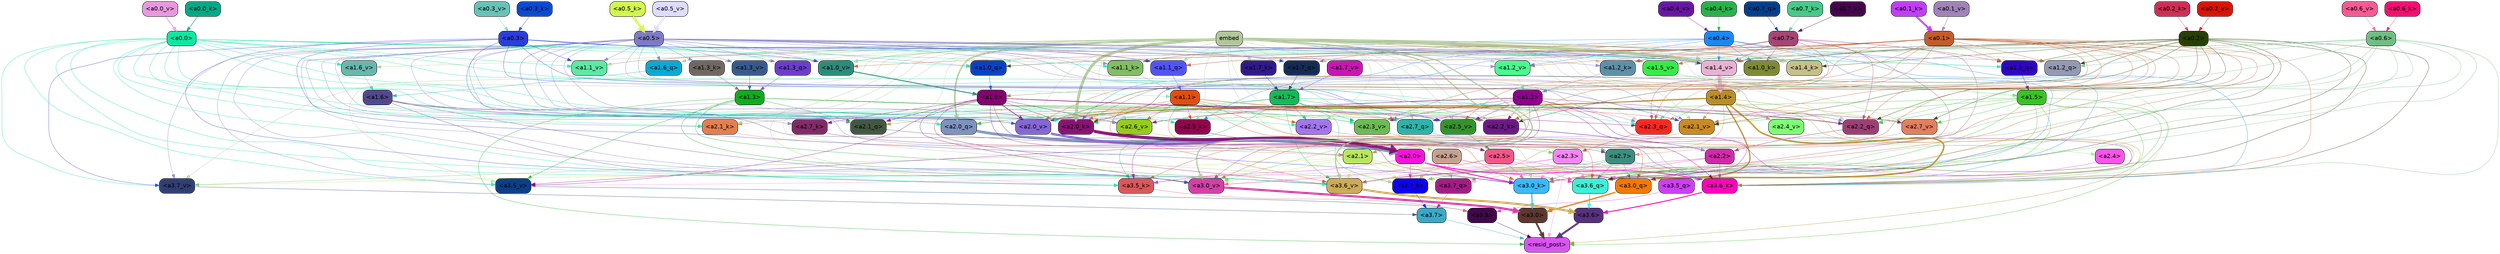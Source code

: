strict digraph "" {
	graph [bgcolor=transparent,
		layout=dot,
		overlap=false,
		splines=true
	];
	"<a3.7>"	[color=black,
		fillcolor="#39a9c5",
		fontname=Helvetica,
		shape=box,
		style="filled, rounded"];
	"<resid_post>"	[color=black,
		fillcolor="#d954f0",
		fontname=Helvetica,
		shape=box,
		style="filled, rounded"];
	"<a3.7>" -> "<resid_post>"	[color="#39a9c5",
		penwidth=0.6239100098609924];
	"<a3.6>"	[color=black,
		fillcolor="#57317d",
		fontname=Helvetica,
		shape=box,
		style="filled, rounded"];
	"<a3.6>" -> "<resid_post>"	[color="#57317d",
		penwidth=4.569062113761902];
	"<a3.5>"	[color=black,
		fillcolor="#3f084b",
		fontname=Helvetica,
		shape=box,
		style="filled, rounded"];
	"<a3.5>" -> "<resid_post>"	[color="#3f084b",
		penwidth=0.6];
	"<a3.0>"	[color=black,
		fillcolor="#5d3730",
		fontname=Helvetica,
		shape=box,
		style="filled, rounded"];
	"<a3.0>" -> "<resid_post>"	[color="#5d3730",
		penwidth=4.283544182777405];
	"<a2.3>"	[color=black,
		fillcolor="#f487f3",
		fontname=Helvetica,
		shape=box,
		style="filled, rounded"];
	"<a2.3>" -> "<resid_post>"	[color="#f487f3",
		penwidth=0.6];
	"<a3.7_q>"	[color=black,
		fillcolor="#a31b84",
		fontname=Helvetica,
		shape=box,
		style="filled, rounded"];
	"<a2.3>" -> "<a3.7_q>"	[color="#f487f3",
		penwidth=0.6];
	"<a3.6_q>"	[color=black,
		fillcolor="#3cf0d7",
		fontname=Helvetica,
		shape=box,
		style="filled, rounded"];
	"<a2.3>" -> "<a3.6_q>"	[color="#f487f3",
		penwidth=0.6];
	"<a3.5_q>"	[color=black,
		fillcolor="#cd3ef4",
		fontname=Helvetica,
		shape=box,
		style="filled, rounded"];
	"<a2.3>" -> "<a3.5_q>"	[color="#f487f3",
		penwidth=0.6];
	"<a3.0_q>"	[color=black,
		fillcolor="#f37804",
		fontname=Helvetica,
		shape=box,
		style="filled, rounded"];
	"<a2.3>" -> "<a3.0_q>"	[color="#f487f3",
		penwidth=0.6];
	"<a3.0_k>"	[color=black,
		fillcolor="#38b9fb",
		fontname=Helvetica,
		shape=box,
		style="filled, rounded"];
	"<a2.3>" -> "<a3.0_k>"	[color="#f487f3",
		penwidth=0.6];
	"<a3.6_v>"	[color=black,
		fillcolor="#cbab59",
		fontname=Helvetica,
		shape=box,
		style="filled, rounded"];
	"<a2.3>" -> "<a3.6_v>"	[color="#f487f3",
		penwidth=0.6];
	"<a3.5_v>"	[color=black,
		fillcolor="#0b3f89",
		fontname=Helvetica,
		shape=box,
		style="filled, rounded"];
	"<a2.3>" -> "<a3.5_v>"	[color="#f487f3",
		penwidth=0.6];
	"<a3.0_v>"	[color=black,
		fillcolor="#d43fa5",
		fontname=Helvetica,
		shape=box,
		style="filled, rounded"];
	"<a2.3>" -> "<a3.0_v>"	[color="#f487f3",
		penwidth=0.6];
	"<a1.5>"	[color=black,
		fillcolor="#37c423",
		fontname=Helvetica,
		shape=box,
		style="filled, rounded"];
	"<a1.5>" -> "<resid_post>"	[color="#37c423",
		penwidth=0.6];
	"<a1.5>" -> "<a3.6_q>"	[color="#37c423",
		penwidth=0.6];
	"<a1.5>" -> "<a3.5_q>"	[color="#37c423",
		penwidth=0.6];
	"<a1.5>" -> "<a3.0_q>"	[color="#37c423",
		penwidth=0.6];
	"<a3.6_k>"	[color=black,
		fillcolor="#ff04bc",
		fontname=Helvetica,
		shape=box,
		style="filled, rounded"];
	"<a1.5>" -> "<a3.6_k>"	[color="#37c423",
		penwidth=0.6];
	"<a1.5>" -> "<a3.0_k>"	[color="#37c423",
		penwidth=0.6];
	"<a2.2_q>"	[color=black,
		fillcolor="#9c3f73",
		fontname=Helvetica,
		shape=box,
		style="filled, rounded"];
	"<a1.5>" -> "<a2.2_q>"	[color="#37c423",
		penwidth=0.6];
	"<a2.7_v>"	[color=black,
		fillcolor="#e27e5e",
		fontname=Helvetica,
		shape=box,
		style="filled, rounded"];
	"<a1.5>" -> "<a2.7_v>"	[color="#37c423",
		penwidth=0.6];
	"<a2.6_v>"	[color=black,
		fillcolor="#96cc19",
		fontname=Helvetica,
		shape=box,
		style="filled, rounded"];
	"<a1.5>" -> "<a2.6_v>"	[color="#37c423",
		penwidth=0.6];
	"<a2.1_v>"	[color=black,
		fillcolor="#c98923",
		fontname=Helvetica,
		shape=box,
		style="filled, rounded"];
	"<a1.5>" -> "<a2.1_v>"	[color="#37c423",
		penwidth=0.6];
	"<a1.4>"	[color=black,
		fillcolor="#ba8e26",
		fontname=Helvetica,
		shape=box,
		style="filled, rounded"];
	"<a1.4>" -> "<resid_post>"	[color="#ba8e26",
		penwidth=0.6];
	"<a1.4>" -> "<a3.7_q>"	[color="#ba8e26",
		penwidth=0.6];
	"<a1.4>" -> "<a3.6_q>"	[color="#ba8e26",
		penwidth=2.7536282539367676];
	"<a1.4>" -> "<a3.5_q>"	[color="#ba8e26",
		penwidth=0.6];
	"<a1.4>" -> "<a3.0_q>"	[color="#ba8e26",
		penwidth=3.3369133472442627];
	"<a2.3_q>"	[color=black,
		fillcolor="#fa2821",
		fontname=Helvetica,
		shape=box,
		style="filled, rounded"];
	"<a1.4>" -> "<a2.3_q>"	[color="#ba8e26",
		penwidth=0.6];
	"<a1.4>" -> "<a2.2_q>"	[color="#ba8e26",
		penwidth=0.6];
	"<a2.1_q>"	[color=black,
		fillcolor="#425842",
		fontname=Helvetica,
		shape=box,
		style="filled, rounded"];
	"<a1.4>" -> "<a2.1_q>"	[color="#ba8e26",
		penwidth=0.6];
	"<a2.0_q>"	[color=black,
		fillcolor="#7d92be",
		fontname=Helvetica,
		shape=box,
		style="filled, rounded"];
	"<a1.4>" -> "<a2.0_q>"	[color="#ba8e26",
		penwidth=0.6];
	"<a2.1_k>"	[color=black,
		fillcolor="#e37f4d",
		fontname=Helvetica,
		shape=box,
		style="filled, rounded"];
	"<a1.4>" -> "<a2.1_k>"	[color="#ba8e26",
		penwidth=0.6];
	"<a1.4>" -> "<a2.7_v>"	[color="#ba8e26",
		penwidth=0.6];
	"<a1.4>" -> "<a2.6_v>"	[color="#ba8e26",
		penwidth=0.6];
	"<a2.5_v>"	[color=black,
		fillcolor="#34922e",
		fontname=Helvetica,
		shape=box,
		style="filled, rounded"];
	"<a1.4>" -> "<a2.5_v>"	[color="#ba8e26",
		penwidth=0.6];
	"<a2.4_v>"	[color=black,
		fillcolor="#7efd74",
		fontname=Helvetica,
		shape=box,
		style="filled, rounded"];
	"<a1.4>" -> "<a2.4_v>"	[color="#ba8e26",
		penwidth=0.6];
	"<a1.4>" -> "<a2.1_v>"	[color="#ba8e26",
		penwidth=0.6];
	"<a2.0_v>"	[color=black,
		fillcolor="#8467d3",
		fontname=Helvetica,
		shape=box,
		style="filled, rounded"];
	"<a1.4>" -> "<a2.0_v>"	[color="#ba8e26",
		penwidth=2.2818827629089355];
	"<a1.3>"	[color=black,
		fillcolor="#0fac1d",
		fontname=Helvetica,
		shape=box,
		style="filled, rounded"];
	"<a1.3>" -> "<resid_post>"	[color="#0fac1d",
		penwidth=0.6];
	"<a1.3>" -> "<a3.6_v>"	[color="#0fac1d",
		penwidth=0.6];
	"<a1.3>" -> "<a3.5_v>"	[color="#0fac1d",
		penwidth=0.6];
	"<a1.3>" -> "<a3.0_v>"	[color="#0fac1d",
		penwidth=0.6];
	"<a1.3>" -> "<a2.2_q>"	[color="#0fac1d",
		penwidth=0.6];
	"<a1.3>" -> "<a2.1_q>"	[color="#0fac1d",
		penwidth=0.6];
	"<a2.2_k>"	[color=black,
		fillcolor="#6a1985",
		fontname=Helvetica,
		shape=box,
		style="filled, rounded"];
	"<a1.3>" -> "<a2.2_k>"	[color="#0fac1d",
		penwidth=0.6];
	"<a1.3>" -> "<a2.5_v>"	[color="#0fac1d",
		penwidth=0.6];
	"<a3.7_q>" -> "<a3.7>"	[color="#a31b84",
		penwidth=0.6];
	"<a3.6_q>" -> "<a3.6>"	[color="#3cf0d7",
		penwidth=2.0344843566417694];
	"<a3.5_q>" -> "<a3.5>"	[color="#cd3ef4",
		penwidth=0.6];
	"<a3.0_q>" -> "<a3.0>"	[color="#f37804",
		penwidth=2.863015294075012];
	"<a3.7_k>"	[color=black,
		fillcolor="#0d02f0",
		fontname=Helvetica,
		shape=box,
		style="filled, rounded"];
	"<a3.7_k>" -> "<a3.7>"	[color="#0d02f0",
		penwidth=0.6];
	"<a3.6_k>" -> "<a3.6>"	[color="#ff04bc",
		penwidth=2.1770318150520325];
	"<a3.5_k>"	[color=black,
		fillcolor="#da575a",
		fontname=Helvetica,
		shape=box,
		style="filled, rounded"];
	"<a3.5_k>" -> "<a3.5>"	[color="#da575a",
		penwidth=0.6];
	"<a3.0_k>" -> "<a3.0>"	[color="#38b9fb",
		penwidth=2.6323853135108948];
	"<a3.7_v>"	[color=black,
		fillcolor="#303e74",
		fontname=Helvetica,
		shape=box,
		style="filled, rounded"];
	"<a3.7_v>" -> "<a3.7>"	[color="#303e74",
		penwidth=0.6];
	"<a3.6_v>" -> "<a3.6>"	[color="#cbab59",
		penwidth=4.972373723983765];
	"<a3.5_v>" -> "<a3.5>"	[color="#0b3f89",
		penwidth=0.6];
	"<a3.0_v>" -> "<a3.0>"	[color="#d43fa5",
		penwidth=5.1638524532318115];
	"<a2.6>"	[color=black,
		fillcolor="#c7a090",
		fontname=Helvetica,
		shape=box,
		style="filled, rounded"];
	"<a2.6>" -> "<a3.7_q>"	[color="#c7a090",
		penwidth=0.6];
	"<a2.6>" -> "<a3.6_q>"	[color="#c7a090",
		penwidth=0.6];
	"<a2.6>" -> "<a3.0_q>"	[color="#c7a090",
		penwidth=0.6];
	"<a2.6>" -> "<a3.7_k>"	[color="#c7a090",
		penwidth=0.6];
	"<a2.6>" -> "<a3.6_k>"	[color="#c7a090",
		penwidth=0.6];
	"<a2.6>" -> "<a3.5_k>"	[color="#c7a090",
		penwidth=0.6];
	"<a2.6>" -> "<a3.0_k>"	[color="#c7a090",
		penwidth=0.6];
	"<a2.1>"	[color=black,
		fillcolor="#b8e65f",
		fontname=Helvetica,
		shape=box,
		style="filled, rounded"];
	"<a2.1>" -> "<a3.7_q>"	[color="#b8e65f",
		penwidth=0.6];
	"<a2.1>" -> "<a3.6_q>"	[color="#b8e65f",
		penwidth=0.6];
	"<a2.1>" -> "<a3.5_q>"	[color="#b8e65f",
		penwidth=0.6];
	"<a2.1>" -> "<a3.0_q>"	[color="#b8e65f",
		penwidth=0.6];
	"<a2.1>" -> "<a3.7_k>"	[color="#b8e65f",
		penwidth=0.6];
	"<a2.1>" -> "<a3.6_k>"	[color="#b8e65f",
		penwidth=0.6];
	"<a2.1>" -> "<a3.5_k>"	[color="#b8e65f",
		penwidth=0.6];
	"<a2.1>" -> "<a3.0_k>"	[color="#b8e65f",
		penwidth=0.6];
	"<a2.1>" -> "<a3.7_v>"	[color="#b8e65f",
		penwidth=0.6];
	"<a2.1>" -> "<a3.6_v>"	[color="#b8e65f",
		penwidth=0.6];
	"<a2.1>" -> "<a3.0_v>"	[color="#b8e65f",
		penwidth=0.6];
	"<a2.7>"	[color=black,
		fillcolor="#3b8e7d",
		fontname=Helvetica,
		shape=box,
		style="filled, rounded"];
	"<a2.7>" -> "<a3.6_q>"	[color="#3b8e7d",
		penwidth=0.6];
	"<a2.7>" -> "<a3.0_q>"	[color="#3b8e7d",
		penwidth=0.6];
	"<a2.7>" -> "<a3.6_k>"	[color="#3b8e7d",
		penwidth=0.6];
	"<a2.7>" -> "<a3.0_k>"	[color="#3b8e7d",
		penwidth=0.6];
	"<a2.7>" -> "<a3.6_v>"	[color="#3b8e7d",
		penwidth=0.6];
	"<a2.5>"	[color=black,
		fillcolor="#f05787",
		fontname=Helvetica,
		shape=box,
		style="filled, rounded"];
	"<a2.5>" -> "<a3.6_q>"	[color="#f05787",
		penwidth=0.6];
	"<a2.5>" -> "<a3.0_q>"	[color="#f05787",
		penwidth=0.6];
	"<a2.5>" -> "<a3.0_k>"	[color="#f05787",
		penwidth=0.6];
	"<a2.5>" -> "<a3.6_v>"	[color="#f05787",
		penwidth=0.6];
	"<a2.5>" -> "<a3.0_v>"	[color="#f05787",
		penwidth=0.6];
	"<a2.0>"	[color=black,
		fillcolor="#f812dd",
		fontname=Helvetica,
		shape=box,
		style="filled, rounded"];
	"<a2.0>" -> "<a3.6_q>"	[color="#f812dd",
		penwidth=0.6];
	"<a2.0>" -> "<a3.0_q>"	[color="#f812dd",
		penwidth=0.6];
	"<a2.0>" -> "<a3.7_k>"	[color="#f812dd",
		penwidth=0.6];
	"<a2.0>" -> "<a3.6_k>"	[color="#f812dd",
		penwidth=1.7047871947288513];
	"<a2.0>" -> "<a3.5_k>"	[color="#f812dd",
		penwidth=0.6];
	"<a2.0>" -> "<a3.0_k>"	[color="#f812dd",
		penwidth=2.239806979894638];
	"<a1.1>"	[color=black,
		fillcolor="#e24e0d",
		fontname=Helvetica,
		shape=box,
		style="filled, rounded"];
	"<a1.1>" -> "<a3.6_q>"	[color="#e24e0d",
		penwidth=0.6];
	"<a1.1>" -> "<a3.0_q>"	[color="#e24e0d",
		penwidth=0.6];
	"<a1.1>" -> "<a3.0_k>"	[color="#e24e0d",
		penwidth=0.6];
	"<a1.1>" -> "<a3.6_v>"	[color="#e24e0d",
		penwidth=0.6];
	"<a2.7_q>"	[color=black,
		fillcolor="#2eb2a8",
		fontname=Helvetica,
		shape=box,
		style="filled, rounded"];
	"<a1.1>" -> "<a2.7_q>"	[color="#e24e0d",
		penwidth=0.6];
	"<a2.5_k>"	[color=black,
		fillcolor="#91054d",
		fontname=Helvetica,
		shape=box,
		style="filled, rounded"];
	"<a1.1>" -> "<a2.5_k>"	[color="#e24e0d",
		penwidth=0.6];
	"<a2.0_k>"	[color=black,
		fillcolor="#881373",
		fontname=Helvetica,
		shape=box,
		style="filled, rounded"];
	"<a1.1>" -> "<a2.0_k>"	[color="#e24e0d",
		penwidth=0.6];
	"<a1.1>" -> "<a2.6_v>"	[color="#e24e0d",
		penwidth=0.6];
	"<a2.2_v>"	[color=black,
		fillcolor="#a375ed",
		fontname=Helvetica,
		shape=box,
		style="filled, rounded"];
	"<a1.1>" -> "<a2.2_v>"	[color="#e24e0d",
		penwidth=0.6];
	"<a1.1>" -> "<a2.1_v>"	[color="#e24e0d",
		penwidth=0.6];
	"<a1.1>" -> "<a2.0_v>"	[color="#e24e0d",
		penwidth=0.6];
	"<a0.4>"	[color=black,
		fillcolor="#1a87f6",
		fontname=Helvetica,
		shape=box,
		style="filled, rounded"];
	"<a0.4>" -> "<a3.6_q>"	[color="#1a87f6",
		penwidth=0.6];
	"<a0.4>" -> "<a3.0_q>"	[color="#1a87f6",
		penwidth=0.6];
	"<a0.4>" -> "<a3.6_k>"	[color="#1a87f6",
		penwidth=0.6];
	"<a0.4>" -> "<a2.5_k>"	[color="#1a87f6",
		penwidth=0.6];
	"<a0.4>" -> "<a2.0_k>"	[color="#1a87f6",
		penwidth=0.6];
	"<a1.4_k>"	[color=black,
		fillcolor="#c5c08a",
		fontname=Helvetica,
		shape=box,
		style="filled, rounded"];
	"<a0.4>" -> "<a1.4_k>"	[color="#1a87f6",
		penwidth=0.6];
	"<a1.1_k>"	[color=black,
		fillcolor="#80bd63",
		fontname=Helvetica,
		shape=box,
		style="filled, rounded"];
	"<a0.4>" -> "<a1.1_k>"	[color="#1a87f6",
		penwidth=0.6];
	"<a1.0_k>"	[color=black,
		fillcolor="#7e8a33",
		fontname=Helvetica,
		shape=box,
		style="filled, rounded"];
	"<a0.4>" -> "<a1.0_k>"	[color="#1a87f6",
		penwidth=0.6];
	"<a1.4_v>"	[color=black,
		fillcolor="#e7b1d1",
		fontname=Helvetica,
		shape=box,
		style="filled, rounded"];
	"<a0.4>" -> "<a1.4_v>"	[color="#1a87f6",
		penwidth=0.6];
	"<a1.2_v>"	[color=black,
		fillcolor="#49f88e",
		fontname=Helvetica,
		shape=box,
		style="filled, rounded"];
	"<a0.4>" -> "<a1.2_v>"	[color="#1a87f6",
		penwidth=0.6];
	"<a0.2>"	[color=black,
		fillcolor="#283f05",
		fontname=Helvetica,
		shape=box,
		style="filled, rounded"];
	"<a0.2>" -> "<a3.6_q>"	[color="#283f05",
		penwidth=0.6];
	"<a0.2>" -> "<a3.0_q>"	[color="#283f05",
		penwidth=0.6];
	"<a0.2>" -> "<a3.6_k>"	[color="#283f05",
		penwidth=0.6];
	"<a0.2>" -> "<a3.0_k>"	[color="#283f05",
		penwidth=0.6];
	"<a0.2>" -> "<a2.2_q>"	[color="#283f05",
		penwidth=0.6];
	"<a0.2>" -> "<a2.2_k>"	[color="#283f05",
		penwidth=0.6];
	"<a0.2>" -> "<a2.0_k>"	[color="#283f05",
		penwidth=0.6];
	"<a0.2>" -> "<a2.7_v>"	[color="#283f05",
		penwidth=0.6];
	"<a0.2>" -> "<a2.1_v>"	[color="#283f05",
		penwidth=0.6];
	"<a0.2>" -> "<a2.0_v>"	[color="#283f05",
		penwidth=0.6];
	"<a1.5_q>"	[color=black,
		fillcolor="#2f04c3",
		fontname=Helvetica,
		shape=box,
		style="filled, rounded"];
	"<a0.2>" -> "<a1.5_q>"	[color="#283f05",
		penwidth=0.6];
	"<a1.2_q>"	[color=black,
		fillcolor="#9399b2",
		fontname=Helvetica,
		shape=box,
		style="filled, rounded"];
	"<a0.2>" -> "<a1.2_q>"	[color="#283f05",
		penwidth=0.6];
	"<a1.0_q>"	[color=black,
		fillcolor="#0941c6",
		fontname=Helvetica,
		shape=box,
		style="filled, rounded"];
	"<a0.2>" -> "<a1.0_q>"	[color="#283f05",
		penwidth=0.6];
	"<a0.2>" -> "<a1.4_k>"	[color="#283f05",
		penwidth=0.6];
	"<a0.2>" -> "<a1.0_k>"	[color="#283f05",
		penwidth=0.6];
	"<a0.2>" -> "<a1.4_v>"	[color="#283f05",
		penwidth=0.6];
	"<a2.4>"	[color=black,
		fillcolor="#fb53ea",
		fontname=Helvetica,
		shape=box,
		style="filled, rounded"];
	"<a2.4>" -> "<a3.5_q>"	[color="#fb53ea",
		penwidth=0.6];
	"<a2.4>" -> "<a3.0_q>"	[color="#fb53ea",
		penwidth=0.6];
	"<a1.2>"	[color=black,
		fillcolor="#8f028e",
		fontname=Helvetica,
		shape=box,
		style="filled, rounded"];
	"<a1.2>" -> "<a3.0_q>"	[color="#8f028e",
		penwidth=0.6];
	"<a1.2>" -> "<a3.6_k>"	[color="#8f028e",
		penwidth=0.6];
	"<a1.2>" -> "<a3.5_k>"	[color="#8f028e",
		penwidth=0.6];
	"<a1.2>" -> "<a3.0_k>"	[color="#8f028e",
		penwidth=0.6];
	"<a1.2>" -> "<a3.5_v>"	[color="#8f028e",
		penwidth=0.6];
	"<a1.2>" -> "<a2.7_q>"	[color="#8f028e",
		penwidth=0.6];
	"<a1.2>" -> "<a2.2_q>"	[color="#8f028e",
		penwidth=0.6];
	"<a1.2>" -> "<a2.2_k>"	[color="#8f028e",
		penwidth=0.6];
	"<a1.2>" -> "<a2.6_v>"	[color="#8f028e",
		penwidth=0.6];
	"<a1.2>" -> "<a2.5_v>"	[color="#8f028e",
		penwidth=0.6];
	"<a2.3_v>"	[color=black,
		fillcolor="#6bba53",
		fontname=Helvetica,
		shape=box,
		style="filled, rounded"];
	"<a1.2>" -> "<a2.3_v>"	[color="#8f028e",
		penwidth=0.6];
	"<a1.2>" -> "<a2.0_v>"	[color="#8f028e",
		penwidth=0.6];
	"<a1.7>"	[color=black,
		fillcolor="#13ba58",
		fontname=Helvetica,
		shape=box,
		style="filled, rounded"];
	"<a1.7>" -> "<a3.7_k>"	[color="#13ba58",
		penwidth=0.6];
	"<a1.7>" -> "<a3.5_k>"	[color="#13ba58",
		penwidth=0.6];
	"<a1.7>" -> "<a3.6_v>"	[color="#13ba58",
		penwidth=0.6];
	"<a1.7>" -> "<a2.7_q>"	[color="#13ba58",
		penwidth=0.6];
	"<a1.7>" -> "<a2.2_q>"	[color="#13ba58",
		penwidth=0.6];
	"<a1.7>" -> "<a2.0_q>"	[color="#13ba58",
		penwidth=0.6];
	"<a1.7>" -> "<a2.2_k>"	[color="#13ba58",
		penwidth=0.6];
	"<a1.7>" -> "<a2.0_k>"	[color="#13ba58",
		penwidth=0.6];
	"<a1.7>" -> "<a2.5_v>"	[color="#13ba58",
		penwidth=0.6];
	"<a1.7>" -> "<a2.3_v>"	[color="#13ba58",
		penwidth=0.6];
	"<a1.7>" -> "<a2.2_v>"	[color="#13ba58",
		penwidth=0.6];
	"<a0.7>"	[color=black,
		fillcolor="#a54675",
		fontname=Helvetica,
		shape=box,
		style="filled, rounded"];
	"<a0.7>" -> "<a3.7_k>"	[color="#a54675",
		penwidth=0.6];
	"<a0.7>" -> "<a3.0_v>"	[color="#a54675",
		penwidth=0.6];
	"<a0.7>" -> "<a2.3_q>"	[color="#a54675",
		penwidth=0.6];
	"<a0.7>" -> "<a2.2_q>"	[color="#a54675",
		penwidth=0.6];
	"<a1.7_q>"	[color=black,
		fillcolor="#142c55",
		fontname=Helvetica,
		shape=box,
		style="filled, rounded"];
	"<a0.7>" -> "<a1.7_q>"	[color="#a54675",
		penwidth=0.6];
	"<a0.7>" -> "<a1.5_q>"	[color="#a54675",
		penwidth=0.6];
	"<a1.1_q>"	[color=black,
		fillcolor="#5253f6",
		fontname=Helvetica,
		shape=box,
		style="filled, rounded"];
	"<a0.7>" -> "<a1.1_q>"	[color="#a54675",
		penwidth=0.6];
	"<a1.2_k>"	[color=black,
		fillcolor="#5d90a7",
		fontname=Helvetica,
		shape=box,
		style="filled, rounded"];
	"<a0.7>" -> "<a1.2_k>"	[color="#a54675",
		penwidth=0.6];
	"<a0.7>" -> "<a1.0_k>"	[color="#a54675",
		penwidth=0.6];
	"<a0.7>" -> "<a1.4_v>"	[color="#a54675",
		penwidth=0.6];
	"<a1.1_v>"	[color=black,
		fillcolor="#5ce8a5",
		fontname=Helvetica,
		shape=box,
		style="filled, rounded"];
	"<a0.7>" -> "<a1.1_v>"	[color="#a54675",
		penwidth=0.6];
	"<a0.6>"	[color=black,
		fillcolor="#70be83",
		fontname=Helvetica,
		shape=box,
		style="filled, rounded"];
	"<a0.6>" -> "<a3.7_k>"	[color="#70be83",
		penwidth=0.6];
	"<a0.6>" -> "<a3.6_k>"	[color="#70be83",
		penwidth=0.6];
	"<a0.6>" -> "<a3.0_k>"	[color="#70be83",
		penwidth=0.6];
	"<a0.6>" -> "<a3.7_v>"	[color="#70be83",
		penwidth=0.6];
	"<a0.6>" -> "<a3.6_v>"	[color="#70be83",
		penwidth=0.6];
	"<a0.6>" -> "<a3.0_v>"	[color="#70be83",
		penwidth=0.6];
	"<a0.6>" -> "<a2.3_q>"	[color="#70be83",
		penwidth=0.6];
	"<a0.6>" -> "<a2.2_q>"	[color="#70be83",
		penwidth=0.6];
	"<a0.6>" -> "<a1.5_q>"	[color="#70be83",
		penwidth=0.6];
	"<a0.6>" -> "<a1.2_q>"	[color="#70be83",
		penwidth=0.6];
	"<a0.6>" -> "<a1.0_k>"	[color="#70be83",
		penwidth=0.6];
	"<a0.6>" -> "<a1.4_v>"	[color="#70be83",
		penwidth=0.6];
	embed	[color=black,
		fillcolor="#b1c79a",
		fontname=Helvetica,
		shape=box,
		style="filled, rounded"];
	embed -> "<a3.7_k>"	[color="#b1c79a",
		penwidth=0.6];
	embed -> "<a3.6_k>"	[color="#b1c79a",
		penwidth=0.6];
	embed -> "<a3.5_k>"	[color="#b1c79a",
		penwidth=0.6];
	embed -> "<a3.0_k>"	[color="#b1c79a",
		penwidth=0.6];
	embed -> "<a3.7_v>"	[color="#b1c79a",
		penwidth=0.6];
	embed -> "<a3.6_v>"	[color="#b1c79a",
		penwidth=2.7369276881217957];
	embed -> "<a3.5_v>"	[color="#b1c79a",
		penwidth=0.6];
	embed -> "<a3.0_v>"	[color="#b1c79a",
		penwidth=2.5778204202651978];
	embed -> "<a2.7_q>"	[color="#b1c79a",
		penwidth=0.6];
	embed -> "<a2.3_q>"	[color="#b1c79a",
		penwidth=0.6];
	embed -> "<a2.2_q>"	[color="#b1c79a",
		penwidth=0.6];
	embed -> "<a2.1_q>"	[color="#b1c79a",
		penwidth=0.6];
	embed -> "<a2.0_q>"	[color="#b1c79a",
		penwidth=3.459219217300415];
	embed -> "<a2.5_k>"	[color="#b1c79a",
		penwidth=0.6];
	embed -> "<a2.2_k>"	[color="#b1c79a",
		penwidth=0.6363201141357422];
	embed -> "<a2.1_k>"	[color="#b1c79a",
		penwidth=0.6];
	embed -> "<a2.0_k>"	[color="#b1c79a",
		penwidth=6.407642982900143];
	embed -> "<a2.7_v>"	[color="#b1c79a",
		penwidth=0.6];
	embed -> "<a2.6_v>"	[color="#b1c79a",
		penwidth=0.6];
	embed -> "<a2.5_v>"	[color="#b1c79a",
		penwidth=0.6];
	embed -> "<a2.3_v>"	[color="#b1c79a",
		penwidth=0.6];
	embed -> "<a2.2_v>"	[color="#b1c79a",
		penwidth=0.6175012588500977];
	embed -> "<a2.1_v>"	[color="#b1c79a",
		penwidth=0.6];
	embed -> "<a2.0_v>"	[color="#b1c79a",
		penwidth=0.6];
	embed -> "<a1.7_q>"	[color="#b1c79a",
		penwidth=0.6];
	"<a1.6_q>"	[color=black,
		fillcolor="#07a9d5",
		fontname=Helvetica,
		shape=box,
		style="filled, rounded"];
	embed -> "<a1.6_q>"	[color="#b1c79a",
		penwidth=0.6];
	embed -> "<a1.5_q>"	[color="#b1c79a",
		penwidth=0.6186923980712891];
	"<a1.3_q>"	[color=black,
		fillcolor="#6a3dcb",
		fontname=Helvetica,
		shape=box,
		style="filled, rounded"];
	embed -> "<a1.3_q>"	[color="#b1c79a",
		penwidth=0.6];
	embed -> "<a1.2_q>"	[color="#b1c79a",
		penwidth=0.6];
	embed -> "<a1.1_q>"	[color="#b1c79a",
		penwidth=0.6];
	embed -> "<a1.0_q>"	[color="#b1c79a",
		penwidth=0.6];
	"<a1.7_k>"	[color=black,
		fillcolor="#2f198b",
		fontname=Helvetica,
		shape=box,
		style="filled, rounded"];
	embed -> "<a1.7_k>"	[color="#b1c79a",
		penwidth=0.6];
	embed -> "<a1.4_k>"	[color="#b1c79a",
		penwidth=2.1454997062683105];
	"<a1.3_k>"	[color=black,
		fillcolor="#6f6862",
		fontname=Helvetica,
		shape=box,
		style="filled, rounded"];
	embed -> "<a1.3_k>"	[color="#b1c79a",
		penwidth=0.6];
	embed -> "<a1.2_k>"	[color="#b1c79a",
		penwidth=0.6];
	embed -> "<a1.1_k>"	[color="#b1c79a",
		penwidth=0.6];
	embed -> "<a1.0_k>"	[color="#b1c79a",
		penwidth=0.6];
	"<a1.7_v>"	[color=black,
		fillcolor="#c716b1",
		fontname=Helvetica,
		shape=box,
		style="filled, rounded"];
	embed -> "<a1.7_v>"	[color="#b1c79a",
		penwidth=0.6];
	"<a1.6_v>"	[color=black,
		fillcolor="#68b7ab",
		fontname=Helvetica,
		shape=box,
		style="filled, rounded"];
	embed -> "<a1.6_v>"	[color="#b1c79a",
		penwidth=0.6];
	"<a1.5_v>"	[color=black,
		fillcolor="#36eb46",
		fontname=Helvetica,
		shape=box,
		style="filled, rounded"];
	embed -> "<a1.5_v>"	[color="#b1c79a",
		penwidth=0.6];
	embed -> "<a1.4_v>"	[color="#b1c79a",
		penwidth=6.860090345144272];
	"<a1.3_v>"	[color=black,
		fillcolor="#375a8d",
		fontname=Helvetica,
		shape=box,
		style="filled, rounded"];
	embed -> "<a1.3_v>"	[color="#b1c79a",
		penwidth=0.6];
	embed -> "<a1.2_v>"	[color="#b1c79a",
		penwidth=0.6];
	embed -> "<a1.1_v>"	[color="#b1c79a",
		penwidth=0.6];
	"<a1.0_v>"	[color=black,
		fillcolor="#2d8b79",
		fontname=Helvetica,
		shape=box,
		style="filled, rounded"];
	embed -> "<a1.0_v>"	[color="#b1c79a",
		penwidth=1.2940821647644043];
	"<a2.2>"	[color=black,
		fillcolor="#d02aaa",
		fontname=Helvetica,
		shape=box,
		style="filled, rounded"];
	"<a2.2>" -> "<a3.6_k>"	[color="#d02aaa",
		penwidth=0.6];
	"<a2.2>" -> "<a3.0_k>"	[color="#d02aaa",
		penwidth=0.6];
	"<a2.2>" -> "<a3.6_v>"	[color="#d02aaa",
		penwidth=0.6];
	"<a1.6>"	[color=black,
		fillcolor="#52498d",
		fontname=Helvetica,
		shape=box,
		style="filled, rounded"];
	"<a1.6>" -> "<a3.6_k>"	[color="#52498d",
		penwidth=0.6];
	"<a1.6>" -> "<a3.5_k>"	[color="#52498d",
		penwidth=0.6];
	"<a1.6>" -> "<a3.6_v>"	[color="#52498d",
		penwidth=0.6];
	"<a1.6>" -> "<a2.0_k>"	[color="#52498d",
		penwidth=0.6];
	"<a1.6>" -> "<a2.0_v>"	[color="#52498d",
		penwidth=0.6];
	"<a1.0>"	[color=black,
		fillcolor="#860270",
		fontname=Helvetica,
		shape=box,
		style="filled, rounded"];
	"<a1.0>" -> "<a3.6_k>"	[color="#860270",
		penwidth=0.6];
	"<a1.0>" -> "<a3.0_k>"	[color="#860270",
		penwidth=0.6];
	"<a1.0>" -> "<a3.6_v>"	[color="#860270",
		penwidth=0.6];
	"<a1.0>" -> "<a3.5_v>"	[color="#860270",
		penwidth=0.6];
	"<a1.0>" -> "<a3.0_v>"	[color="#860270",
		penwidth=0.6];
	"<a1.0>" -> "<a2.3_q>"	[color="#860270",
		penwidth=0.6];
	"<a1.0>" -> "<a2.2_q>"	[color="#860270",
		penwidth=0.6];
	"<a1.0>" -> "<a2.1_q>"	[color="#860270",
		penwidth=0.6];
	"<a2.7_k>"	[color=black,
		fillcolor="#822a66",
		fontname=Helvetica,
		shape=box,
		style="filled, rounded"];
	"<a1.0>" -> "<a2.7_k>"	[color="#860270",
		penwidth=0.6];
	"<a1.0>" -> "<a2.2_k>"	[color="#860270",
		penwidth=0.6];
	"<a1.0>" -> "<a2.0_k>"	[color="#860270",
		penwidth=0.6];
	"<a1.0>" -> "<a2.7_v>"	[color="#860270",
		penwidth=0.6];
	"<a1.0>" -> "<a2.6_v>"	[color="#860270",
		penwidth=0.6];
	"<a1.0>" -> "<a2.0_v>"	[color="#860270",
		penwidth=1.2978954315185547];
	"<a0.5>"	[color=black,
		fillcolor="#7f7ac3",
		fontname=Helvetica,
		shape=box,
		style="filled, rounded"];
	"<a0.5>" -> "<a3.6_k>"	[color="#7f7ac3",
		penwidth=0.6];
	"<a0.5>" -> "<a3.7_v>"	[color="#7f7ac3",
		penwidth=0.6];
	"<a0.5>" -> "<a3.6_v>"	[color="#7f7ac3",
		penwidth=0.6];
	"<a0.5>" -> "<a3.5_v>"	[color="#7f7ac3",
		penwidth=0.6];
	"<a0.5>" -> "<a3.0_v>"	[color="#7f7ac3",
		penwidth=0.6];
	"<a0.5>" -> "<a2.7_q>"	[color="#7f7ac3",
		penwidth=0.6];
	"<a0.5>" -> "<a2.3_q>"	[color="#7f7ac3",
		penwidth=0.6];
	"<a0.5>" -> "<a2.2_q>"	[color="#7f7ac3",
		penwidth=0.6];
	"<a0.5>" -> "<a2.1_q>"	[color="#7f7ac3",
		penwidth=0.6];
	"<a0.5>" -> "<a2.0_q>"	[color="#7f7ac3",
		penwidth=0.6];
	"<a0.5>" -> "<a2.7_k>"	[color="#7f7ac3",
		penwidth=0.6];
	"<a0.5>" -> "<a2.5_k>"	[color="#7f7ac3",
		penwidth=0.6];
	"<a0.5>" -> "<a2.2_k>"	[color="#7f7ac3",
		penwidth=0.6];
	"<a0.5>" -> "<a2.1_k>"	[color="#7f7ac3",
		penwidth=0.6];
	"<a0.5>" -> "<a2.0_k>"	[color="#7f7ac3",
		penwidth=0.7721366882324219];
	"<a0.5>" -> "<a2.6_v>"	[color="#7f7ac3",
		penwidth=0.6];
	"<a0.5>" -> "<a2.3_v>"	[color="#7f7ac3",
		penwidth=0.6];
	"<a0.5>" -> "<a2.1_v>"	[color="#7f7ac3",
		penwidth=0.6];
	"<a0.5>" -> "<a2.0_v>"	[color="#7f7ac3",
		penwidth=0.6];
	"<a0.5>" -> "<a1.6_q>"	[color="#7f7ac3",
		penwidth=0.6];
	"<a0.5>" -> "<a1.3_q>"	[color="#7f7ac3",
		penwidth=0.6];
	"<a0.5>" -> "<a1.2_q>"	[color="#7f7ac3",
		penwidth=0.6];
	"<a0.5>" -> "<a1.1_q>"	[color="#7f7ac3",
		penwidth=0.6];
	"<a0.5>" -> "<a1.0_q>"	[color="#7f7ac3",
		penwidth=0.6];
	"<a0.5>" -> "<a1.3_k>"	[color="#7f7ac3",
		penwidth=0.6];
	"<a0.5>" -> "<a1.2_k>"	[color="#7f7ac3",
		penwidth=0.6];
	"<a0.5>" -> "<a1.1_k>"	[color="#7f7ac3",
		penwidth=0.6];
	"<a0.5>" -> "<a1.0_k>"	[color="#7f7ac3",
		penwidth=0.6];
	"<a0.5>" -> "<a1.5_v>"	[color="#7f7ac3",
		penwidth=0.6];
	"<a0.5>" -> "<a1.4_v>"	[color="#7f7ac3",
		penwidth=1.0206317901611328];
	"<a0.5>" -> "<a1.3_v>"	[color="#7f7ac3",
		penwidth=0.6];
	"<a0.5>" -> "<a1.2_v>"	[color="#7f7ac3",
		penwidth=0.6];
	"<a0.5>" -> "<a1.1_v>"	[color="#7f7ac3",
		penwidth=0.6];
	"<a0.5>" -> "<a1.0_v>"	[color="#7f7ac3",
		penwidth=0.6];
	"<a0.1>"	[color=black,
		fillcolor="#c15d2a",
		fontname=Helvetica,
		shape=box,
		style="filled, rounded"];
	"<a0.1>" -> "<a3.6_k>"	[color="#c15d2a",
		penwidth=0.6];
	"<a0.1>" -> "<a3.5_k>"	[color="#c15d2a",
		penwidth=0.6];
	"<a0.1>" -> "<a3.0_k>"	[color="#c15d2a",
		penwidth=0.6];
	"<a0.1>" -> "<a3.6_v>"	[color="#c15d2a",
		penwidth=0.6];
	"<a0.1>" -> "<a3.0_v>"	[color="#c15d2a",
		penwidth=0.6];
	"<a0.1>" -> "<a2.3_q>"	[color="#c15d2a",
		penwidth=0.6];
	"<a0.1>" -> "<a2.2_q>"	[color="#c15d2a",
		penwidth=0.6];
	"<a0.1>" -> "<a2.2_k>"	[color="#c15d2a",
		penwidth=0.6];
	"<a0.1>" -> "<a2.0_k>"	[color="#c15d2a",
		penwidth=0.6];
	"<a0.1>" -> "<a2.5_v>"	[color="#c15d2a",
		penwidth=0.6];
	"<a0.1>" -> "<a2.3_v>"	[color="#c15d2a",
		penwidth=0.6];
	"<a0.1>" -> "<a2.1_v>"	[color="#c15d2a",
		penwidth=0.6];
	"<a0.1>" -> "<a2.0_v>"	[color="#c15d2a",
		penwidth=0.6];
	"<a0.1>" -> "<a1.5_q>"	[color="#c15d2a",
		penwidth=0.6];
	"<a0.1>" -> "<a1.2_q>"	[color="#c15d2a",
		penwidth=0.6];
	"<a0.1>" -> "<a1.1_q>"	[color="#c15d2a",
		penwidth=0.6];
	"<a0.1>" -> "<a1.2_k>"	[color="#c15d2a",
		penwidth=0.6];
	"<a0.1>" -> "<a1.1_k>"	[color="#c15d2a",
		penwidth=0.6];
	"<a0.1>" -> "<a1.5_v>"	[color="#c15d2a",
		penwidth=0.6];
	"<a0.1>" -> "<a1.4_v>"	[color="#c15d2a",
		penwidth=0.6];
	"<a0.1>" -> "<a1.2_v>"	[color="#c15d2a",
		penwidth=0.6];
	"<a0.1>" -> "<a1.0_v>"	[color="#c15d2a",
		penwidth=0.6];
	"<a0.0>"	[color=black,
		fillcolor="#0ce8a1",
		fontname=Helvetica,
		shape=box,
		style="filled, rounded"];
	"<a0.0>" -> "<a3.5_k>"	[color="#0ce8a1",
		penwidth=0.6];
	"<a0.0>" -> "<a3.7_v>"	[color="#0ce8a1",
		penwidth=0.6];
	"<a0.0>" -> "<a3.6_v>"	[color="#0ce8a1",
		penwidth=0.6];
	"<a0.0>" -> "<a3.5_v>"	[color="#0ce8a1",
		penwidth=0.6];
	"<a0.0>" -> "<a3.0_v>"	[color="#0ce8a1",
		penwidth=0.6];
	"<a0.0>" -> "<a2.3_q>"	[color="#0ce8a1",
		penwidth=0.6];
	"<a0.0>" -> "<a2.0_q>"	[color="#0ce8a1",
		penwidth=0.6];
	"<a0.0>" -> "<a2.5_k>"	[color="#0ce8a1",
		penwidth=0.6];
	"<a0.0>" -> "<a2.1_k>"	[color="#0ce8a1",
		penwidth=0.6];
	"<a0.0>" -> "<a2.0_k>"	[color="#0ce8a1",
		penwidth=0.6];
	"<a0.0>" -> "<a2.5_v>"	[color="#0ce8a1",
		penwidth=0.6];
	"<a0.0>" -> "<a2.3_v>"	[color="#0ce8a1",
		penwidth=0.6];
	"<a0.0>" -> "<a2.2_v>"	[color="#0ce8a1",
		penwidth=0.6];
	"<a0.0>" -> "<a2.0_v>"	[color="#0ce8a1",
		penwidth=0.6];
	"<a0.0>" -> "<a1.5_q>"	[color="#0ce8a1",
		penwidth=0.6];
	"<a0.0>" -> "<a1.0_q>"	[color="#0ce8a1",
		penwidth=0.6];
	"<a0.0>" -> "<a1.1_k>"	[color="#0ce8a1",
		penwidth=0.6];
	"<a0.0>" -> "<a1.6_v>"	[color="#0ce8a1",
		penwidth=0.6];
	"<a0.0>" -> "<a1.4_v>"	[color="#0ce8a1",
		penwidth=0.6];
	"<a0.0>" -> "<a1.1_v>"	[color="#0ce8a1",
		penwidth=0.6];
	"<a0.3>"	[color=black,
		fillcolor="#2b3ed9",
		fontname=Helvetica,
		shape=box,
		style="filled, rounded"];
	"<a0.3>" -> "<a3.0_k>"	[color="#2b3ed9",
		penwidth=0.6];
	"<a0.3>" -> "<a3.7_v>"	[color="#2b3ed9",
		penwidth=0.6];
	"<a0.3>" -> "<a3.0_v>"	[color="#2b3ed9",
		penwidth=0.6];
	"<a0.3>" -> "<a2.5_v>"	[color="#2b3ed9",
		penwidth=0.6];
	"<a0.3>" -> "<a2.1_v>"	[color="#2b3ed9",
		penwidth=0.6];
	"<a0.3>" -> "<a2.0_v>"	[color="#2b3ed9",
		penwidth=0.6];
	"<a0.3>" -> "<a1.7_q>"	[color="#2b3ed9",
		penwidth=0.6];
	"<a0.3>" -> "<a1.1_q>"	[color="#2b3ed9",
		penwidth=0.6];
	"<a0.3>" -> "<a1.4_v>"	[color="#2b3ed9",
		penwidth=0.6];
	"<a0.3>" -> "<a1.1_v>"	[color="#2b3ed9",
		penwidth=0.6];
	"<a0.3>" -> "<a1.0_v>"	[color="#2b3ed9",
		penwidth=0.6];
	"<a2.7_q>" -> "<a2.7>"	[color="#2eb2a8",
		penwidth=0.6];
	"<a2.3_q>" -> "<a2.3>"	[color="#fa2821",
		penwidth=0.6];
	"<a2.2_q>" -> "<a2.2>"	[color="#9c3f73",
		penwidth=0.7441773414611816];
	"<a2.1_q>" -> "<a2.1>"	[color="#425842",
		penwidth=0.6];
	"<a2.0_q>" -> "<a2.0>"	[color="#7d92be",
		penwidth=6.422367453575134];
	"<a2.7_k>" -> "<a2.7>"	[color="#822a66",
		penwidth=0.6];
	"<a2.5_k>" -> "<a2.5>"	[color="#91054d",
		penwidth=0.6];
	"<a2.2_k>" -> "<a2.2>"	[color="#6a1985",
		penwidth=0.8810110092163086];
	"<a2.1_k>" -> "<a2.1>"	[color="#e37f4d",
		penwidth=0.6];
	"<a2.0_k>" -> "<a2.0>"	[color="#881373",
		penwidth=7.398894429206848];
	"<a2.7_v>" -> "<a2.7>"	[color="#e27e5e",
		penwidth=0.6];
	"<a2.6_v>" -> "<a2.6>"	[color="#96cc19",
		penwidth=0.6];
	"<a2.5_v>" -> "<a2.5>"	[color="#34922e",
		penwidth=0.6];
	"<a2.4_v>" -> "<a2.4>"	[color="#7efd74",
		penwidth=0.6];
	"<a2.3_v>" -> "<a2.3>"	[color="#6bba53",
		penwidth=0.6];
	"<a2.2_v>" -> "<a2.2>"	[color="#a375ed",
		penwidth=0.6];
	"<a2.1_v>" -> "<a2.1>"	[color="#c98923",
		penwidth=0.6];
	"<a2.0_v>" -> "<a2.0>"	[color="#8467d3",
		penwidth=5.395828627049923];
	"<a1.7_q>" -> "<a1.7>"	[color="#142c55",
		penwidth=0.6];
	"<a1.6_q>" -> "<a1.6>"	[color="#07a9d5",
		penwidth=0.6];
	"<a1.5_q>" -> "<a1.5>"	[color="#2f04c3",
		penwidth=0.6];
	"<a1.3_q>" -> "<a1.3>"	[color="#6a3dcb",
		penwidth=0.6];
	"<a1.2_q>" -> "<a1.2>"	[color="#9399b2",
		penwidth=0.6];
	"<a1.1_q>" -> "<a1.1>"	[color="#5253f6",
		penwidth=0.6];
	"<a1.0_q>" -> "<a1.0>"	[color="#0941c6",
		penwidth=0.6];
	"<a1.7_k>" -> "<a1.7>"	[color="#2f198b",
		penwidth=0.6];
	"<a1.4_k>" -> "<a1.4>"	[color="#c5c08a",
		penwidth=0.6];
	"<a1.3_k>" -> "<a1.3>"	[color="#6f6862",
		penwidth=0.6];
	"<a1.2_k>" -> "<a1.2>"	[color="#5d90a7",
		penwidth=0.6];
	"<a1.1_k>" -> "<a1.1>"	[color="#80bd63",
		penwidth=0.6];
	"<a1.0_k>" -> "<a1.0>"	[color="#7e8a33",
		penwidth=0.6];
	"<a1.7_v>" -> "<a1.7>"	[color="#c716b1",
		penwidth=0.6];
	"<a1.6_v>" -> "<a1.6>"	[color="#68b7ab",
		penwidth=0.6];
	"<a1.5_v>" -> "<a1.5>"	[color="#36eb46",
		penwidth=0.6];
	"<a1.4_v>" -> "<a1.4>"	[color="#e7b1d1",
		penwidth=8.774570226669312];
	"<a1.3_v>" -> "<a1.3>"	[color="#375a8d",
		penwidth=0.6];
	"<a1.2_v>" -> "<a1.2>"	[color="#49f88e",
		penwidth=0.6];
	"<a1.1_v>" -> "<a1.1>"	[color="#5ce8a5",
		penwidth=0.6];
	"<a1.0_v>" -> "<a1.0>"	[color="#2d8b79",
		penwidth=2.0497570037841797];
	"<a0.7_q>"	[color=black,
		fillcolor="#043e8b",
		fontname=Helvetica,
		shape=box,
		style="filled, rounded"];
	"<a0.7_q>" -> "<a0.7>"	[color="#043e8b",
		penwidth=0.6];
	"<a0.7_k>"	[color=black,
		fillcolor="#45c988",
		fontname=Helvetica,
		shape=box,
		style="filled, rounded"];
	"<a0.7_k>" -> "<a0.7>"	[color="#45c988",
		penwidth=0.6];
	"<a0.6_k>"	[color=black,
		fillcolor="#f20e6f",
		fontname=Helvetica,
		shape=box,
		style="filled, rounded"];
	"<a0.6_k>" -> "<a0.6>"	[color="#f20e6f",
		penwidth=0.6];
	"<a0.5_k>"	[color=black,
		fillcolor="#d1f74d",
		fontname=Helvetica,
		shape=box,
		style="filled, rounded"];
	"<a0.5_k>" -> "<a0.5>"	[color="#d1f74d",
		penwidth=5.627702713012695];
	"<a0.4_k>"	[color=black,
		fillcolor="#28b14a",
		fontname=Helvetica,
		shape=box,
		style="filled, rounded"];
	"<a0.4_k>" -> "<a0.4>"	[color="#28b14a",
		penwidth=0.6];
	"<a0.3_k>"	[color=black,
		fillcolor="#0a4ad2",
		fontname=Helvetica,
		shape=box,
		style="filled, rounded"];
	"<a0.3_k>" -> "<a0.3>"	[color="#0a4ad2",
		penwidth=0.6];
	"<a0.2_k>"	[color=black,
		fillcolor="#cf2d53",
		fontname=Helvetica,
		shape=box,
		style="filled, rounded"];
	"<a0.2_k>" -> "<a0.2>"	[color="#cf2d53",
		penwidth=0.6036396026611328];
	"<a0.1_k>"	[color=black,
		fillcolor="#c13df5",
		fontname=Helvetica,
		shape=box,
		style="filled, rounded"];
	"<a0.1_k>" -> "<a0.1>"	[color="#c13df5",
		penwidth=4.451648712158203];
	"<a0.0_k>"	[color=black,
		fillcolor="#02a985",
		fontname=Helvetica,
		shape=box,
		style="filled, rounded"];
	"<a0.0_k>" -> "<a0.0>"	[color="#02a985",
		penwidth=1.1249942779541016];
	"<a0.7_v>"	[color=black,
		fillcolor="#45044c",
		fontname=Helvetica,
		shape=box,
		style="filled, rounded"];
	"<a0.7_v>" -> "<a0.7>"	[color="#45044c",
		penwidth=0.6];
	"<a0.6_v>"	[color=black,
		fillcolor="#f65992",
		fontname=Helvetica,
		shape=box,
		style="filled, rounded"];
	"<a0.6_v>" -> "<a0.6>"	[color="#f65992",
		penwidth=0.6];
	"<a0.5_v>"	[color=black,
		fillcolor="#dddbff",
		fontname=Helvetica,
		shape=box,
		style="filled, rounded"];
	"<a0.5_v>" -> "<a0.5>"	[color="#dddbff",
		penwidth=4.899764537811279];
	"<a0.4_v>"	[color=black,
		fillcolor="#6716a3",
		fontname=Helvetica,
		shape=box,
		style="filled, rounded"];
	"<a0.4_v>" -> "<a0.4>"	[color="#6716a3",
		penwidth=0.6];
	"<a0.3_v>"	[color=black,
		fillcolor="#66c2b6",
		fontname=Helvetica,
		shape=box,
		style="filled, rounded"];
	"<a0.3_v>" -> "<a0.3>"	[color="#66c2b6",
		penwidth=0.6];
	"<a0.2_v>"	[color=black,
		fillcolor="#d81404",
		fontname=Helvetica,
		shape=box,
		style="filled, rounded"];
	"<a0.2_v>" -> "<a0.2>"	[color="#d81404",
		penwidth=0.6];
	"<a0.1_v>"	[color=black,
		fillcolor="#a081b8",
		fontname=Helvetica,
		shape=box,
		style="filled, rounded"];
	"<a0.1_v>" -> "<a0.1>"	[color="#a081b8",
		penwidth=0.8765964508056641];
	"<a0.0_v>"	[color=black,
		fillcolor="#e897de",
		fontname=Helvetica,
		shape=box,
		style="filled, rounded"];
	"<a0.0_v>" -> "<a0.0>"	[color="#e897de",
		penwidth=1.6807661056518555];
}
